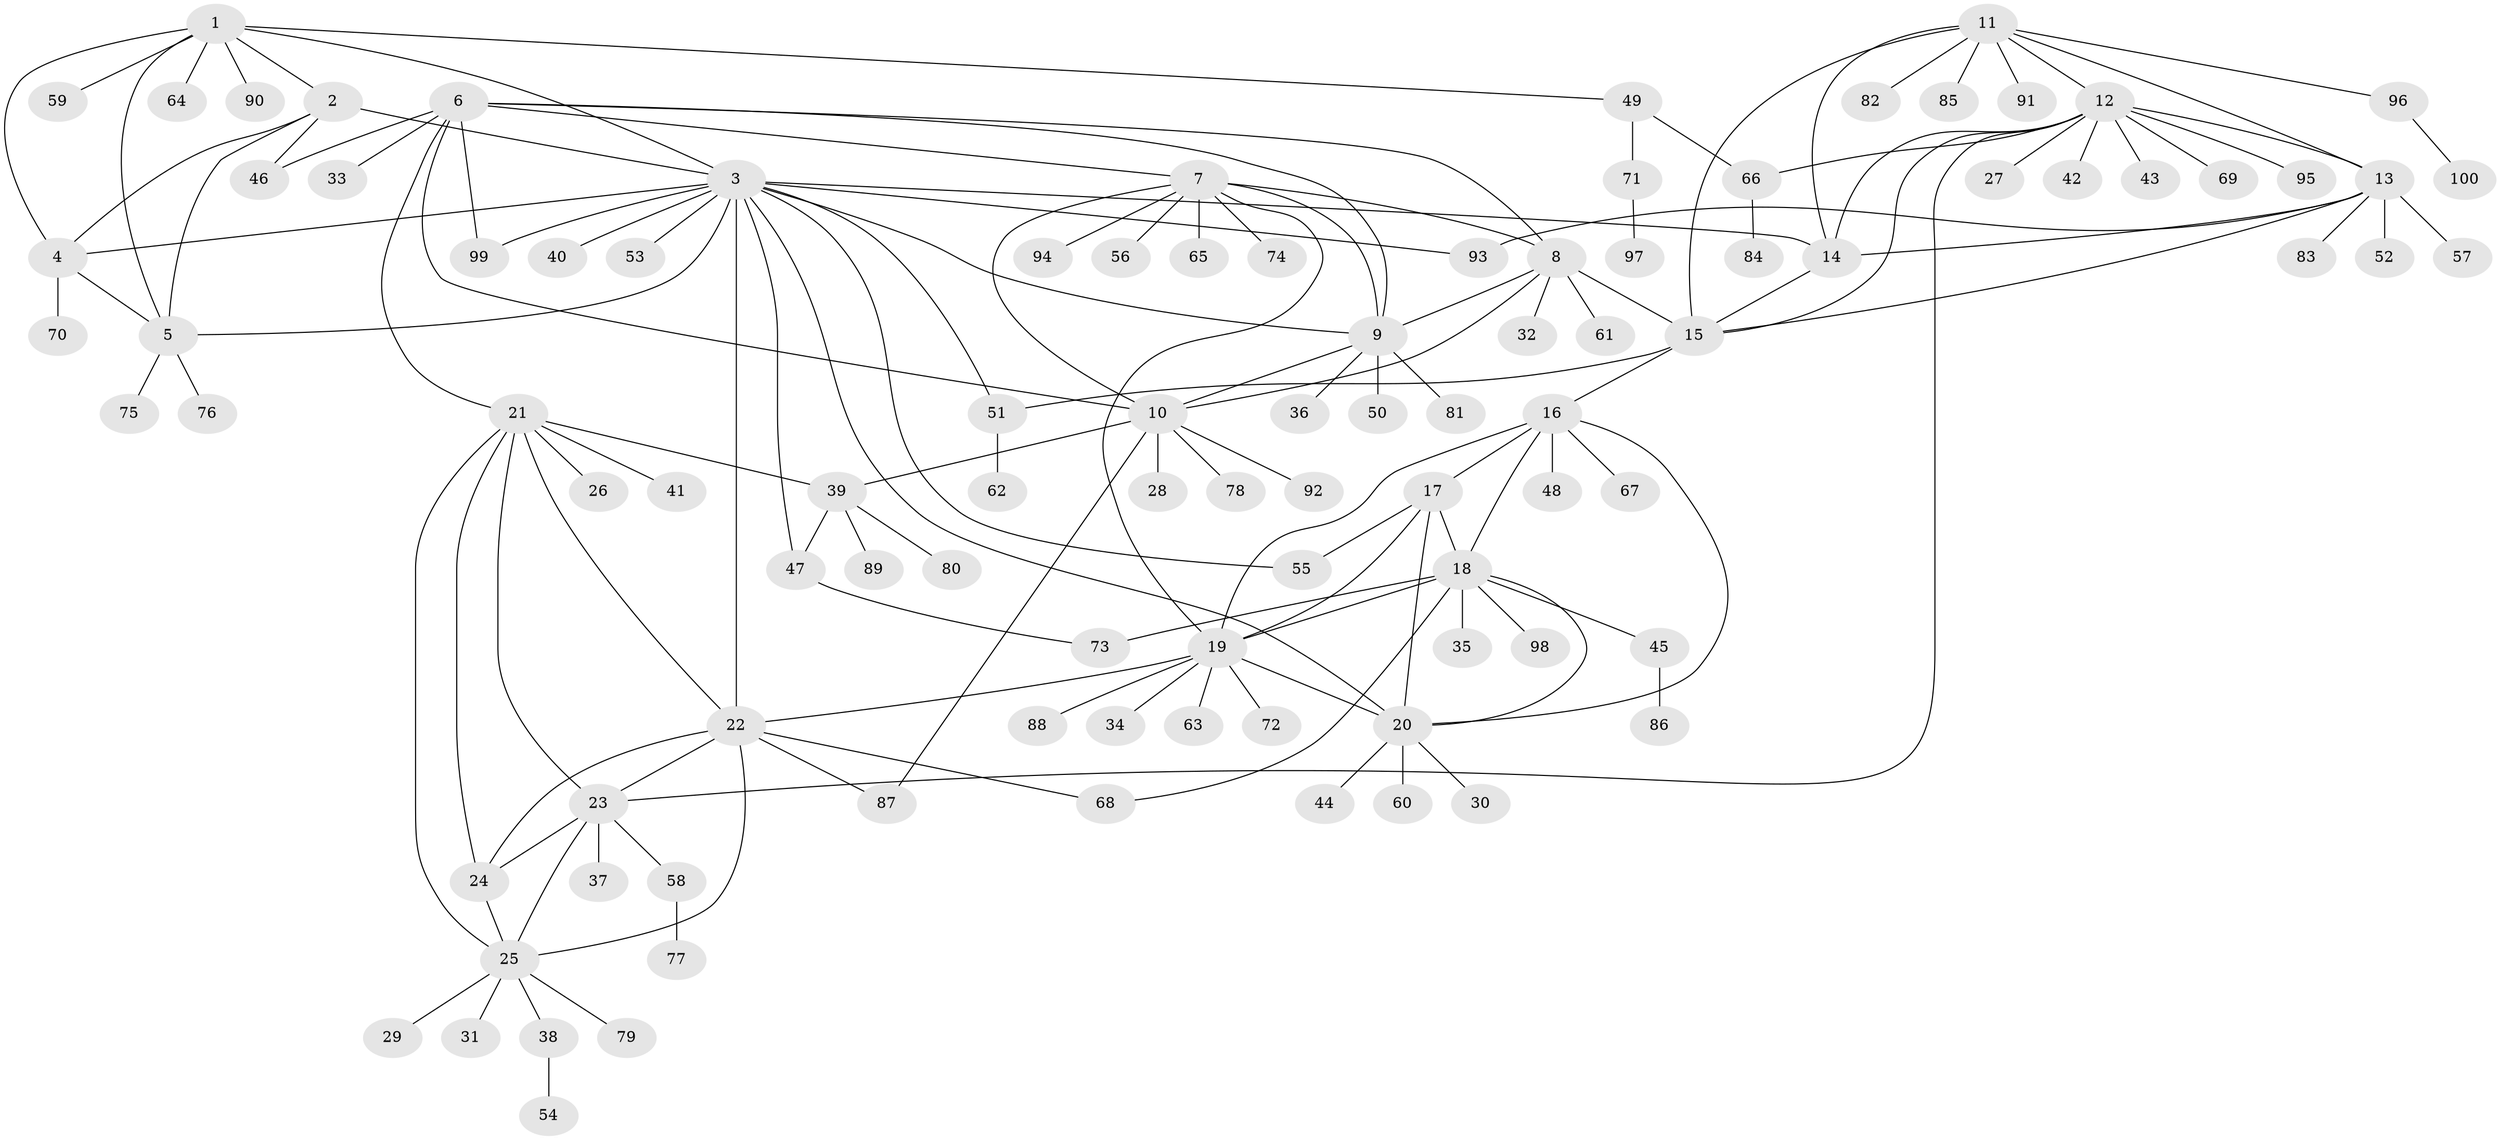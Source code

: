 // coarse degree distribution, {6: 0.05063291139240506, 14: 0.012658227848101266, 3: 0.02531645569620253, 12: 0.012658227848101266, 9: 0.0379746835443038, 7: 0.02531645569620253, 8: 0.02531645569620253, 10: 0.02531645569620253, 5: 0.02531645569620253, 1: 0.6455696202531646, 2: 0.10126582278481013, 4: 0.012658227848101266}
// Generated by graph-tools (version 1.1) at 2025/24/03/03/25 07:24:13]
// undirected, 100 vertices, 146 edges
graph export_dot {
graph [start="1"]
  node [color=gray90,style=filled];
  1;
  2;
  3;
  4;
  5;
  6;
  7;
  8;
  9;
  10;
  11;
  12;
  13;
  14;
  15;
  16;
  17;
  18;
  19;
  20;
  21;
  22;
  23;
  24;
  25;
  26;
  27;
  28;
  29;
  30;
  31;
  32;
  33;
  34;
  35;
  36;
  37;
  38;
  39;
  40;
  41;
  42;
  43;
  44;
  45;
  46;
  47;
  48;
  49;
  50;
  51;
  52;
  53;
  54;
  55;
  56;
  57;
  58;
  59;
  60;
  61;
  62;
  63;
  64;
  65;
  66;
  67;
  68;
  69;
  70;
  71;
  72;
  73;
  74;
  75;
  76;
  77;
  78;
  79;
  80;
  81;
  82;
  83;
  84;
  85;
  86;
  87;
  88;
  89;
  90;
  91;
  92;
  93;
  94;
  95;
  96;
  97;
  98;
  99;
  100;
  1 -- 2;
  1 -- 3;
  1 -- 4;
  1 -- 5;
  1 -- 49;
  1 -- 59;
  1 -- 64;
  1 -- 90;
  2 -- 3;
  2 -- 4;
  2 -- 5;
  2 -- 46;
  3 -- 4;
  3 -- 5;
  3 -- 9;
  3 -- 14;
  3 -- 20;
  3 -- 22;
  3 -- 40;
  3 -- 47;
  3 -- 51;
  3 -- 53;
  3 -- 55;
  3 -- 93;
  3 -- 99;
  4 -- 5;
  4 -- 70;
  5 -- 75;
  5 -- 76;
  6 -- 7;
  6 -- 8;
  6 -- 9;
  6 -- 10;
  6 -- 21;
  6 -- 33;
  6 -- 46;
  6 -- 99;
  7 -- 8;
  7 -- 9;
  7 -- 10;
  7 -- 19;
  7 -- 56;
  7 -- 65;
  7 -- 74;
  7 -- 94;
  8 -- 9;
  8 -- 10;
  8 -- 15;
  8 -- 32;
  8 -- 61;
  9 -- 10;
  9 -- 36;
  9 -- 50;
  9 -- 81;
  10 -- 28;
  10 -- 39;
  10 -- 78;
  10 -- 87;
  10 -- 92;
  11 -- 12;
  11 -- 13;
  11 -- 14;
  11 -- 15;
  11 -- 82;
  11 -- 85;
  11 -- 91;
  11 -- 96;
  12 -- 13;
  12 -- 14;
  12 -- 15;
  12 -- 23;
  12 -- 27;
  12 -- 42;
  12 -- 43;
  12 -- 66;
  12 -- 69;
  12 -- 95;
  13 -- 14;
  13 -- 15;
  13 -- 52;
  13 -- 57;
  13 -- 83;
  13 -- 93;
  14 -- 15;
  15 -- 16;
  15 -- 51;
  16 -- 17;
  16 -- 18;
  16 -- 19;
  16 -- 20;
  16 -- 48;
  16 -- 67;
  17 -- 18;
  17 -- 19;
  17 -- 20;
  17 -- 55;
  18 -- 19;
  18 -- 20;
  18 -- 35;
  18 -- 45;
  18 -- 68;
  18 -- 73;
  18 -- 98;
  19 -- 20;
  19 -- 22;
  19 -- 34;
  19 -- 63;
  19 -- 72;
  19 -- 88;
  20 -- 30;
  20 -- 44;
  20 -- 60;
  21 -- 22;
  21 -- 23;
  21 -- 24;
  21 -- 25;
  21 -- 26;
  21 -- 39;
  21 -- 41;
  22 -- 23;
  22 -- 24;
  22 -- 25;
  22 -- 68;
  22 -- 87;
  23 -- 24;
  23 -- 25;
  23 -- 37;
  23 -- 58;
  24 -- 25;
  25 -- 29;
  25 -- 31;
  25 -- 38;
  25 -- 79;
  38 -- 54;
  39 -- 47;
  39 -- 80;
  39 -- 89;
  45 -- 86;
  47 -- 73;
  49 -- 66;
  49 -- 71;
  51 -- 62;
  58 -- 77;
  66 -- 84;
  71 -- 97;
  96 -- 100;
}
